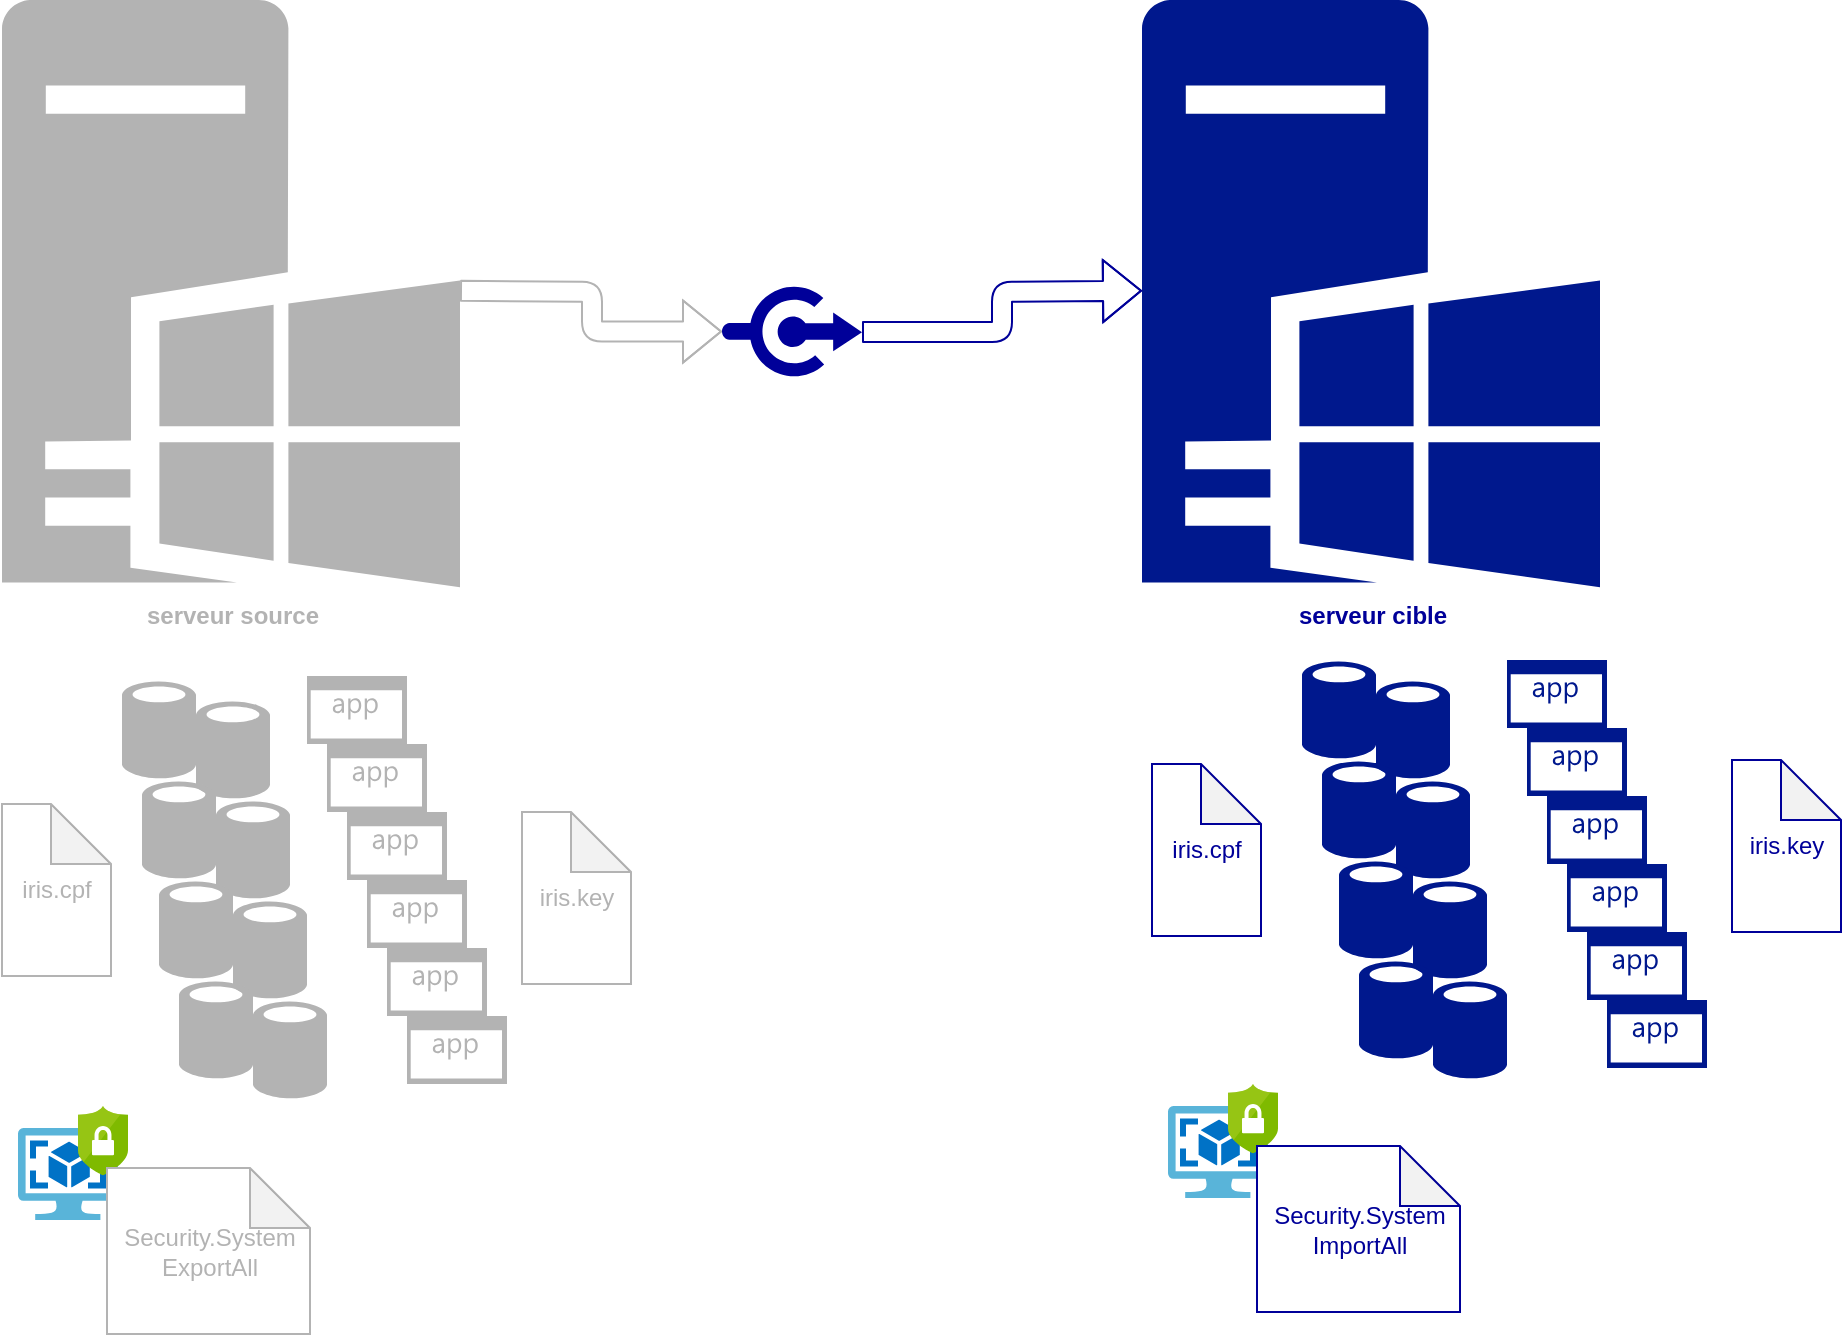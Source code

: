 <mxfile version="21.1.8" type="github">
  <diagram name="Page-1" id="I7xTnPxRHZJP-MAULyoQ">
    <mxGraphModel dx="1222" dy="738" grid="0" gridSize="10" guides="1" tooltips="1" connect="1" arrows="1" fold="1" page="1" pageScale="1" pageWidth="1169" pageHeight="827" math="0" shadow="0">
      <root>
        <mxCell id="0" />
        <mxCell id="1" parent="0" />
        <mxCell id="NS_PCVdNuBJ5CIJFDRs9-49" style="edgeStyle=orthogonalEdgeStyle;rounded=1;orthogonalLoop=1;jettySize=auto;html=1;exitX=1;exitY=0.5;exitDx=0;exitDy=0;exitPerimeter=0;shape=flexArrow;strokeColor=#B3B3B3;" edge="1" parent="1" target="NS_PCVdNuBJ5CIJFDRs9-6">
          <mxGeometry relative="1" as="geometry">
            <mxPoint x="239" y="255.395" as="sourcePoint" />
          </mxGeometry>
        </mxCell>
        <mxCell id="NS_PCVdNuBJ5CIJFDRs9-2" value="&lt;b&gt;&lt;font color=&quot;#b3b3b3&quot;&gt;serveur source&lt;/font&gt;&lt;/b&gt;" style="sketch=0;aspect=fixed;pointerEvents=1;shadow=0;dashed=0;html=1;strokeColor=none;labelPosition=center;verticalLabelPosition=bottom;verticalAlign=top;align=center;fillColor=#B3B3B3;shape=mxgraph.mscae.enterprise.windows_server" vertex="1" parent="1">
          <mxGeometry x="10" y="110" width="229" height="293.59" as="geometry" />
        </mxCell>
        <mxCell id="NS_PCVdNuBJ5CIJFDRs9-3" value="&lt;b&gt;&lt;font color=&quot;#000099&quot;&gt;serveur cible&lt;/font&gt;&lt;/b&gt;" style="sketch=0;aspect=fixed;pointerEvents=1;shadow=0;dashed=0;html=1;strokeColor=none;labelPosition=center;verticalLabelPosition=bottom;verticalAlign=top;align=center;fillColor=#00188D;shape=mxgraph.mscae.enterprise.windows_server" vertex="1" parent="1">
          <mxGeometry x="580" y="110" width="229" height="293.59" as="geometry" />
        </mxCell>
        <mxCell id="NS_PCVdNuBJ5CIJFDRs9-5" value="" style="sketch=0;aspect=fixed;pointerEvents=1;shadow=0;dashed=0;html=1;strokeColor=none;labelPosition=center;verticalLabelPosition=bottom;verticalAlign=top;align=center;fillColor=#00188D;shape=mxgraph.mscae.enterprise.database_generic" vertex="1" parent="1">
          <mxGeometry x="660" y="440" width="37" height="50" as="geometry" />
        </mxCell>
        <mxCell id="NS_PCVdNuBJ5CIJFDRs9-50" style="edgeStyle=orthogonalEdgeStyle;rounded=1;orthogonalLoop=1;jettySize=auto;html=1;exitX=1;exitY=0.505;exitDx=0;exitDy=0;exitPerimeter=0;entryX=0;entryY=0.5;entryDx=0;entryDy=0;entryPerimeter=0;shape=flexArrow;strokeColor=#000099;" edge="1" parent="1" source="NS_PCVdNuBJ5CIJFDRs9-6">
          <mxGeometry relative="1" as="geometry">
            <mxPoint x="580" y="255.395" as="targetPoint" />
          </mxGeometry>
        </mxCell>
        <mxCell id="NS_PCVdNuBJ5CIJFDRs9-6" value="" style="sketch=0;aspect=fixed;pointerEvents=1;shadow=0;dashed=0;html=1;strokeColor=none;labelPosition=center;verticalLabelPosition=bottom;verticalAlign=top;align=center;fillColor=#000099;shape=mxgraph.mscae.enterprise.connectors;direction=east;" vertex="1" parent="1">
          <mxGeometry x="370" y="252" width="70" height="47.6" as="geometry" />
        </mxCell>
        <mxCell id="NS_PCVdNuBJ5CIJFDRs9-10" value="" style="sketch=0;aspect=fixed;pointerEvents=1;shadow=0;dashed=0;html=1;strokeColor=none;labelPosition=center;verticalLabelPosition=bottom;verticalAlign=top;align=center;fillColor=#00188D;shape=mxgraph.mscae.enterprise.database_generic" vertex="1" parent="1">
          <mxGeometry x="697" y="450" width="37" height="50" as="geometry" />
        </mxCell>
        <mxCell id="NS_PCVdNuBJ5CIJFDRs9-17" value="" style="sketch=0;aspect=fixed;pointerEvents=1;shadow=0;dashed=0;html=1;strokeColor=none;labelPosition=center;verticalLabelPosition=bottom;verticalAlign=top;align=center;fillColor=#00188D;shape=mxgraph.mscae.enterprise.database_generic" vertex="1" parent="1">
          <mxGeometry x="670" y="490" width="37" height="50" as="geometry" />
        </mxCell>
        <mxCell id="NS_PCVdNuBJ5CIJFDRs9-18" value="" style="sketch=0;aspect=fixed;pointerEvents=1;shadow=0;dashed=0;html=1;strokeColor=none;labelPosition=center;verticalLabelPosition=bottom;verticalAlign=top;align=center;fillColor=#00188D;shape=mxgraph.mscae.enterprise.database_generic" vertex="1" parent="1">
          <mxGeometry x="707" y="500" width="37" height="50" as="geometry" />
        </mxCell>
        <mxCell id="NS_PCVdNuBJ5CIJFDRs9-19" value="" style="sketch=0;aspect=fixed;pointerEvents=1;shadow=0;dashed=0;html=1;strokeColor=none;labelPosition=center;verticalLabelPosition=bottom;verticalAlign=top;align=center;fillColor=#00188D;shape=mxgraph.mscae.enterprise.database_generic" vertex="1" parent="1">
          <mxGeometry x="678.5" y="540" width="37" height="50" as="geometry" />
        </mxCell>
        <mxCell id="NS_PCVdNuBJ5CIJFDRs9-20" value="" style="sketch=0;aspect=fixed;pointerEvents=1;shadow=0;dashed=0;html=1;strokeColor=none;labelPosition=center;verticalLabelPosition=bottom;verticalAlign=top;align=center;fillColor=#00188D;shape=mxgraph.mscae.enterprise.database_generic" vertex="1" parent="1">
          <mxGeometry x="715.5" y="550" width="37" height="50" as="geometry" />
        </mxCell>
        <mxCell id="NS_PCVdNuBJ5CIJFDRs9-21" value="" style="sketch=0;aspect=fixed;pointerEvents=1;shadow=0;dashed=0;html=1;strokeColor=none;labelPosition=center;verticalLabelPosition=bottom;verticalAlign=top;align=center;fillColor=#00188D;shape=mxgraph.mscae.enterprise.database_generic" vertex="1" parent="1">
          <mxGeometry x="688.5" y="590" width="37" height="50" as="geometry" />
        </mxCell>
        <mxCell id="NS_PCVdNuBJ5CIJFDRs9-22" value="" style="sketch=0;aspect=fixed;pointerEvents=1;shadow=0;dashed=0;html=1;strokeColor=none;labelPosition=center;verticalLabelPosition=bottom;verticalAlign=top;align=center;fillColor=#00188D;shape=mxgraph.mscae.enterprise.database_generic" vertex="1" parent="1">
          <mxGeometry x="725.5" y="600" width="37" height="50" as="geometry" />
        </mxCell>
        <mxCell id="NS_PCVdNuBJ5CIJFDRs9-24" value="" style="sketch=0;aspect=fixed;pointerEvents=1;shadow=0;dashed=0;html=1;strokeColor=none;labelPosition=center;verticalLabelPosition=bottom;verticalAlign=top;align=center;fillColor=#B3B3B3;shape=mxgraph.mscae.enterprise.database_generic" vertex="1" parent="1">
          <mxGeometry x="70" y="450" width="37" height="50" as="geometry" />
        </mxCell>
        <mxCell id="NS_PCVdNuBJ5CIJFDRs9-25" value="" style="sketch=0;aspect=fixed;pointerEvents=1;shadow=0;dashed=0;html=1;strokeColor=none;labelPosition=center;verticalLabelPosition=bottom;verticalAlign=top;align=center;fillColor=#B3B3B3;shape=mxgraph.mscae.enterprise.database_generic" vertex="1" parent="1">
          <mxGeometry x="107" y="460" width="37" height="50" as="geometry" />
        </mxCell>
        <mxCell id="NS_PCVdNuBJ5CIJFDRs9-26" value="" style="sketch=0;aspect=fixed;pointerEvents=1;shadow=0;dashed=0;html=1;strokeColor=none;labelPosition=center;verticalLabelPosition=bottom;verticalAlign=top;align=center;fillColor=#B3B3B3;shape=mxgraph.mscae.enterprise.database_generic" vertex="1" parent="1">
          <mxGeometry x="80" y="500" width="37" height="50" as="geometry" />
        </mxCell>
        <mxCell id="NS_PCVdNuBJ5CIJFDRs9-27" value="" style="sketch=0;aspect=fixed;pointerEvents=1;shadow=0;dashed=0;html=1;strokeColor=none;labelPosition=center;verticalLabelPosition=bottom;verticalAlign=top;align=center;fillColor=#B3B3B3;shape=mxgraph.mscae.enterprise.database_generic" vertex="1" parent="1">
          <mxGeometry x="117" y="510" width="37" height="50" as="geometry" />
        </mxCell>
        <mxCell id="NS_PCVdNuBJ5CIJFDRs9-28" value="" style="sketch=0;aspect=fixed;pointerEvents=1;shadow=0;dashed=0;html=1;strokeColor=none;labelPosition=center;verticalLabelPosition=bottom;verticalAlign=top;align=center;fillColor=#B3B3B3;shape=mxgraph.mscae.enterprise.database_generic" vertex="1" parent="1">
          <mxGeometry x="88.5" y="550" width="37" height="50" as="geometry" />
        </mxCell>
        <mxCell id="NS_PCVdNuBJ5CIJFDRs9-29" value="" style="sketch=0;aspect=fixed;pointerEvents=1;shadow=0;dashed=0;html=1;strokeColor=none;labelPosition=center;verticalLabelPosition=bottom;verticalAlign=top;align=center;fillColor=#B3B3B3;shape=mxgraph.mscae.enterprise.database_generic" vertex="1" parent="1">
          <mxGeometry x="125.5" y="560" width="37" height="50" as="geometry" />
        </mxCell>
        <mxCell id="NS_PCVdNuBJ5CIJFDRs9-30" value="" style="sketch=0;aspect=fixed;pointerEvents=1;shadow=0;dashed=0;html=1;strokeColor=none;labelPosition=center;verticalLabelPosition=bottom;verticalAlign=top;align=center;fillColor=#B3B3B3;shape=mxgraph.mscae.enterprise.database_generic" vertex="1" parent="1">
          <mxGeometry x="98.5" y="600" width="37" height="50" as="geometry" />
        </mxCell>
        <mxCell id="NS_PCVdNuBJ5CIJFDRs9-31" value="" style="sketch=0;aspect=fixed;pointerEvents=1;shadow=0;dashed=0;html=1;strokeColor=none;labelPosition=center;verticalLabelPosition=bottom;verticalAlign=top;align=center;fillColor=#B3B3B3;shape=mxgraph.mscae.enterprise.database_generic" vertex="1" parent="1">
          <mxGeometry x="135.5" y="610" width="37" height="50" as="geometry" />
        </mxCell>
        <mxCell id="NS_PCVdNuBJ5CIJFDRs9-33" value="" style="sketch=0;aspect=fixed;pointerEvents=1;shadow=0;dashed=0;html=1;strokeColor=none;labelPosition=center;verticalLabelPosition=bottom;verticalAlign=top;align=center;fillColor=#B3B3B3;shape=mxgraph.mscae.enterprise.application" vertex="1" parent="1">
          <mxGeometry x="162.5" y="448" width="50" height="34" as="geometry" />
        </mxCell>
        <mxCell id="NS_PCVdNuBJ5CIJFDRs9-34" value="" style="sketch=0;aspect=fixed;pointerEvents=1;shadow=0;dashed=0;html=1;strokeColor=none;labelPosition=center;verticalLabelPosition=bottom;verticalAlign=top;align=center;fillColor=#B3B3B3;shape=mxgraph.mscae.enterprise.application" vertex="1" parent="1">
          <mxGeometry x="172.5" y="482" width="50" height="34" as="geometry" />
        </mxCell>
        <mxCell id="NS_PCVdNuBJ5CIJFDRs9-35" value="" style="sketch=0;aspect=fixed;pointerEvents=1;shadow=0;dashed=0;html=1;strokeColor=none;labelPosition=center;verticalLabelPosition=bottom;verticalAlign=top;align=center;fillColor=#B3B3B3;shape=mxgraph.mscae.enterprise.application" vertex="1" parent="1">
          <mxGeometry x="182.5" y="516" width="50" height="34" as="geometry" />
        </mxCell>
        <mxCell id="NS_PCVdNuBJ5CIJFDRs9-37" value="" style="sketch=0;aspect=fixed;pointerEvents=1;shadow=0;dashed=0;html=1;strokeColor=none;labelPosition=center;verticalLabelPosition=bottom;verticalAlign=top;align=center;fillColor=#B3B3B3;shape=mxgraph.mscae.enterprise.application" vertex="1" parent="1">
          <mxGeometry x="192.5" y="550" width="50" height="34" as="geometry" />
        </mxCell>
        <mxCell id="NS_PCVdNuBJ5CIJFDRs9-38" value="" style="sketch=0;aspect=fixed;pointerEvents=1;shadow=0;dashed=0;html=1;strokeColor=none;labelPosition=center;verticalLabelPosition=bottom;verticalAlign=top;align=center;fillColor=#B3B3B3;shape=mxgraph.mscae.enterprise.application" vertex="1" parent="1">
          <mxGeometry x="202.5" y="584" width="50" height="34" as="geometry" />
        </mxCell>
        <mxCell id="NS_PCVdNuBJ5CIJFDRs9-39" value="" style="sketch=0;aspect=fixed;pointerEvents=1;shadow=0;dashed=0;html=1;strokeColor=none;labelPosition=center;verticalLabelPosition=bottom;verticalAlign=top;align=center;fillColor=#B3B3B3;shape=mxgraph.mscae.enterprise.application" vertex="1" parent="1">
          <mxGeometry x="212.5" y="618" width="50" height="34" as="geometry" />
        </mxCell>
        <mxCell id="NS_PCVdNuBJ5CIJFDRs9-40" value="" style="sketch=0;aspect=fixed;pointerEvents=1;shadow=0;dashed=0;html=1;strokeColor=none;labelPosition=center;verticalLabelPosition=bottom;verticalAlign=top;align=center;fillColor=#00188D;shape=mxgraph.mscae.enterprise.application" vertex="1" parent="1">
          <mxGeometry x="762.5" y="440" width="50" height="34" as="geometry" />
        </mxCell>
        <mxCell id="NS_PCVdNuBJ5CIJFDRs9-42" value="" style="sketch=0;aspect=fixed;pointerEvents=1;shadow=0;dashed=0;html=1;strokeColor=none;labelPosition=center;verticalLabelPosition=bottom;verticalAlign=top;align=center;fillColor=#00188D;shape=mxgraph.mscae.enterprise.application" vertex="1" parent="1">
          <mxGeometry x="772.5" y="474" width="50" height="34" as="geometry" />
        </mxCell>
        <mxCell id="NS_PCVdNuBJ5CIJFDRs9-43" value="" style="sketch=0;aspect=fixed;pointerEvents=1;shadow=0;dashed=0;html=1;strokeColor=none;labelPosition=center;verticalLabelPosition=bottom;verticalAlign=top;align=center;fillColor=#00188D;shape=mxgraph.mscae.enterprise.application" vertex="1" parent="1">
          <mxGeometry x="782.5" y="508" width="50" height="34" as="geometry" />
        </mxCell>
        <mxCell id="NS_PCVdNuBJ5CIJFDRs9-44" value="" style="sketch=0;aspect=fixed;pointerEvents=1;shadow=0;dashed=0;html=1;strokeColor=none;labelPosition=center;verticalLabelPosition=bottom;verticalAlign=top;align=center;fillColor=#00188D;shape=mxgraph.mscae.enterprise.application" vertex="1" parent="1">
          <mxGeometry x="792.5" y="542" width="50" height="34" as="geometry" />
        </mxCell>
        <mxCell id="NS_PCVdNuBJ5CIJFDRs9-45" value="" style="sketch=0;aspect=fixed;pointerEvents=1;shadow=0;dashed=0;html=1;strokeColor=none;labelPosition=center;verticalLabelPosition=bottom;verticalAlign=top;align=center;fillColor=#00188D;shape=mxgraph.mscae.enterprise.application" vertex="1" parent="1">
          <mxGeometry x="802.5" y="576" width="50" height="34" as="geometry" />
        </mxCell>
        <mxCell id="NS_PCVdNuBJ5CIJFDRs9-46" value="" style="sketch=0;aspect=fixed;pointerEvents=1;shadow=0;dashed=0;html=1;strokeColor=none;labelPosition=center;verticalLabelPosition=bottom;verticalAlign=top;align=center;fillColor=#00188D;shape=mxgraph.mscae.enterprise.application" vertex="1" parent="1">
          <mxGeometry x="812.5" y="610" width="50" height="34" as="geometry" />
        </mxCell>
        <mxCell id="NS_PCVdNuBJ5CIJFDRs9-47" value="&lt;font color=&quot;#b3b3b3&quot;&gt;iris.cpf&lt;/font&gt;" style="shape=note;whiteSpace=wrap;html=1;backgroundOutline=1;darkOpacity=0.05;strokeColor=#B3B3B3;" vertex="1" parent="1">
          <mxGeometry x="10" y="512" width="54.5" height="86" as="geometry" />
        </mxCell>
        <mxCell id="NS_PCVdNuBJ5CIJFDRs9-48" value="&lt;font color=&quot;#000099&quot;&gt;iris.cpf&lt;/font&gt;" style="shape=note;whiteSpace=wrap;html=1;backgroundOutline=1;darkOpacity=0.05;strokeColor=#000099;" vertex="1" parent="1">
          <mxGeometry x="585" y="492" width="54.5" height="86" as="geometry" />
        </mxCell>
        <mxCell id="NS_PCVdNuBJ5CIJFDRs9-54" value="" style="image;sketch=0;aspect=fixed;html=1;points=[];align=center;fontSize=12;image=img/lib/mscae/OS_Images_Classic.svg;fontColor=#B3B3B3;labelBorderColor=#B3B3B3;" vertex="1" parent="1">
          <mxGeometry x="18" y="674" width="50" height="46" as="geometry" />
        </mxCell>
        <mxCell id="NS_PCVdNuBJ5CIJFDRs9-55" value="" style="image;sketch=0;aspect=fixed;html=1;points=[];align=center;fontSize=12;image=img/lib/mscae/Security_Center.svg;" vertex="1" parent="1">
          <mxGeometry x="48" y="663" width="25" height="34.72" as="geometry" />
        </mxCell>
        <mxCell id="NS_PCVdNuBJ5CIJFDRs9-56" value="&lt;font color=&quot;#b3b3b3&quot;&gt;Security.System&lt;br&gt;ExportAll&lt;br&gt;&lt;/font&gt;" style="shape=note;whiteSpace=wrap;html=1;backgroundOutline=1;darkOpacity=0.05;strokeColor=#B3B3B3;" vertex="1" parent="1">
          <mxGeometry x="62.5" y="694" width="101.5" height="83" as="geometry" />
        </mxCell>
        <mxCell id="NS_PCVdNuBJ5CIJFDRs9-57" value="" style="image;sketch=0;aspect=fixed;html=1;points=[];align=center;fontSize=12;image=img/lib/mscae/OS_Images_Classic.svg;fontColor=#B3B3B3;labelBorderColor=#B3B3B3;" vertex="1" parent="1">
          <mxGeometry x="593" y="663" width="50" height="46" as="geometry" />
        </mxCell>
        <mxCell id="NS_PCVdNuBJ5CIJFDRs9-58" value="" style="image;sketch=0;aspect=fixed;html=1;points=[];align=center;fontSize=12;image=img/lib/mscae/Security_Center.svg;" vertex="1" parent="1">
          <mxGeometry x="623" y="652" width="25" height="34.72" as="geometry" />
        </mxCell>
        <mxCell id="NS_PCVdNuBJ5CIJFDRs9-59" value="&lt;font color=&quot;#000099&quot;&gt;Security.System&lt;br&gt;ImportAll&lt;/font&gt;" style="shape=note;whiteSpace=wrap;html=1;backgroundOutline=1;darkOpacity=0.05;strokeColor=#000099;" vertex="1" parent="1">
          <mxGeometry x="637.5" y="683" width="101.5" height="83" as="geometry" />
        </mxCell>
        <mxCell id="NS_PCVdNuBJ5CIJFDRs9-60" value="&lt;font color=&quot;#b3b3b3&quot;&gt;iris.key&lt;/font&gt;" style="shape=note;whiteSpace=wrap;html=1;backgroundOutline=1;darkOpacity=0.05;strokeColor=#B3B3B3;" vertex="1" parent="1">
          <mxGeometry x="270" y="516" width="54.5" height="86" as="geometry" />
        </mxCell>
        <mxCell id="NS_PCVdNuBJ5CIJFDRs9-61" value="&lt;font color=&quot;#000099&quot;&gt;iris.key&lt;/font&gt;" style="shape=note;whiteSpace=wrap;html=1;backgroundOutline=1;darkOpacity=0.05;strokeColor=#000099;" vertex="1" parent="1">
          <mxGeometry x="875" y="490" width="54.5" height="86" as="geometry" />
        </mxCell>
      </root>
    </mxGraphModel>
  </diagram>
</mxfile>

